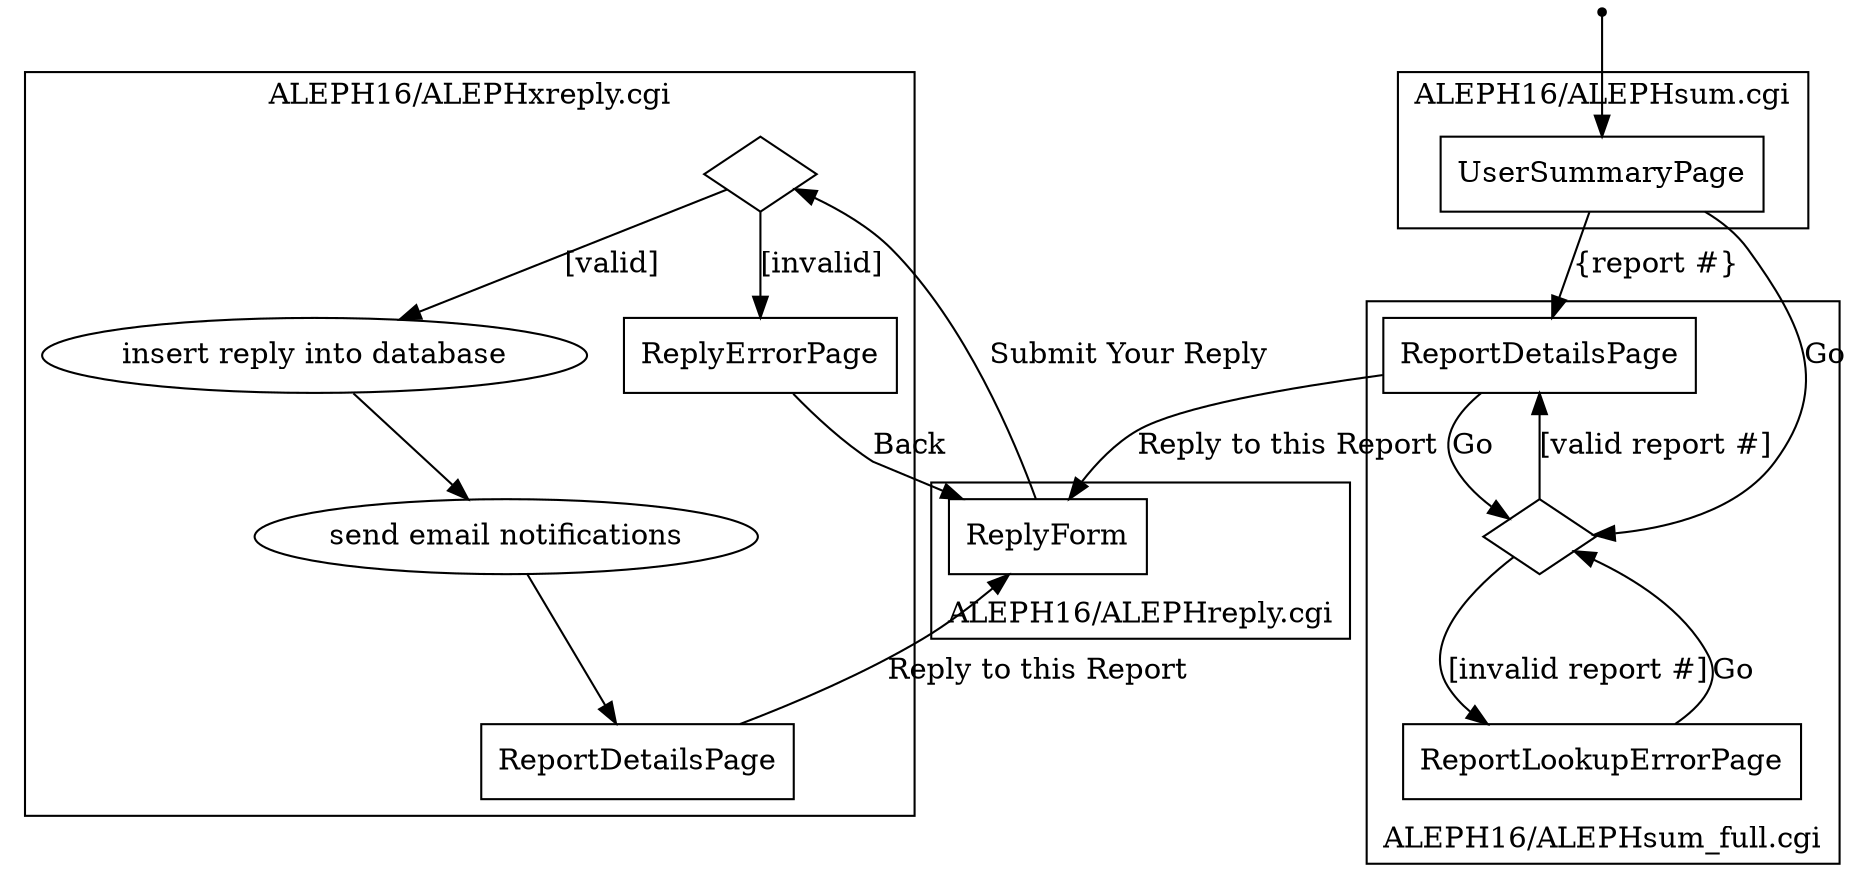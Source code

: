 // The AlephRx user reply process.

digraph {
    // pages
    node [
        shape = rect
    ]
    UserSummaryPage
    // both sum_full.cgi and xreply.cgi display a report details page
    // use two separate pages to distinguish which script renders each one
    // note that in the code, these could most likely be combined into one
    // rendering template
    ReportDetailsPage
    ReportDetailsPage_xreply [ label = ReportDetailsPage ]
    ReportLookupErrorPage
    ReplyForm
    ReplyErrorPage

    // processes
    node [
        shape = ellipse
    ]
    send_email [ label = "send email notifications" ]
    insert_reply [ label = "insert reply into database" ]

    // error checking
    node [
        shape = diamond
        label = ""
    ]
    validate_reply
    validate_report_number

    // set the starting page
    start [ shape = point ]
    start -> UserSummaryPage

    // application flow
    UserSummaryPage -> ReportDetailsPage [ label = "{report #}" ]
    UserSummaryPage -> validate_report_number [ label = "Go" ]

    ReportDetailsPage -> validate_report_number [ label = "Go" ]
    validate_report_number -> ReportLookupErrorPage [ label = "[invalid report #]" ]
    ReportLookupErrorPage -> validate_report_number [ label = "Go" ]
    validate_report_number -> ReportDetailsPage [ label = "[valid report #]" ]
    ReportDetailsPage -> ReplyForm [ label = "Reply to this Report" ]

    ReplyForm -> validate_reply [ label = "Submit Your Reply" ]
    validate_reply -> ReplyErrorPage [ label = "[invalid]" ]
    ReplyErrorPage -> ReplyForm [ label = "Back" ]
    validate_reply -> insert_reply [ label = "[valid]" ]
    insert_reply -> send_email
    send_email -> ReportDetailsPage_xreply
    ReportDetailsPage_xreply -> ReplyForm [ label = "Reply to this Report" ]

    // group the pages and processes by which script handles them
    subgraph cluster_0 {
        label = "ALEPH16/ALEPHsum.cgi"
        UserSummaryPage
    }
    subgraph cluster_1 {
        label = "ALEPH16/ALEPHsum_full.cgi"
        labelloc = b
        ReportDetailsPage
        ReportLookupErrorPage
        validate_report_number
    }
    subgraph cluster_2 {
        label = "ALEPH16/ALEPHreply.cgi"
        labelloc = b
        ReplyForm
    }
    subgraph cluster_3 {
        label = "ALEPH16/ALEPHxreply.cgi"
        validate_reply
        ReplyErrorPage
        insert_reply
        send_email
        ReportDetailsPage_xreply
    }
}

